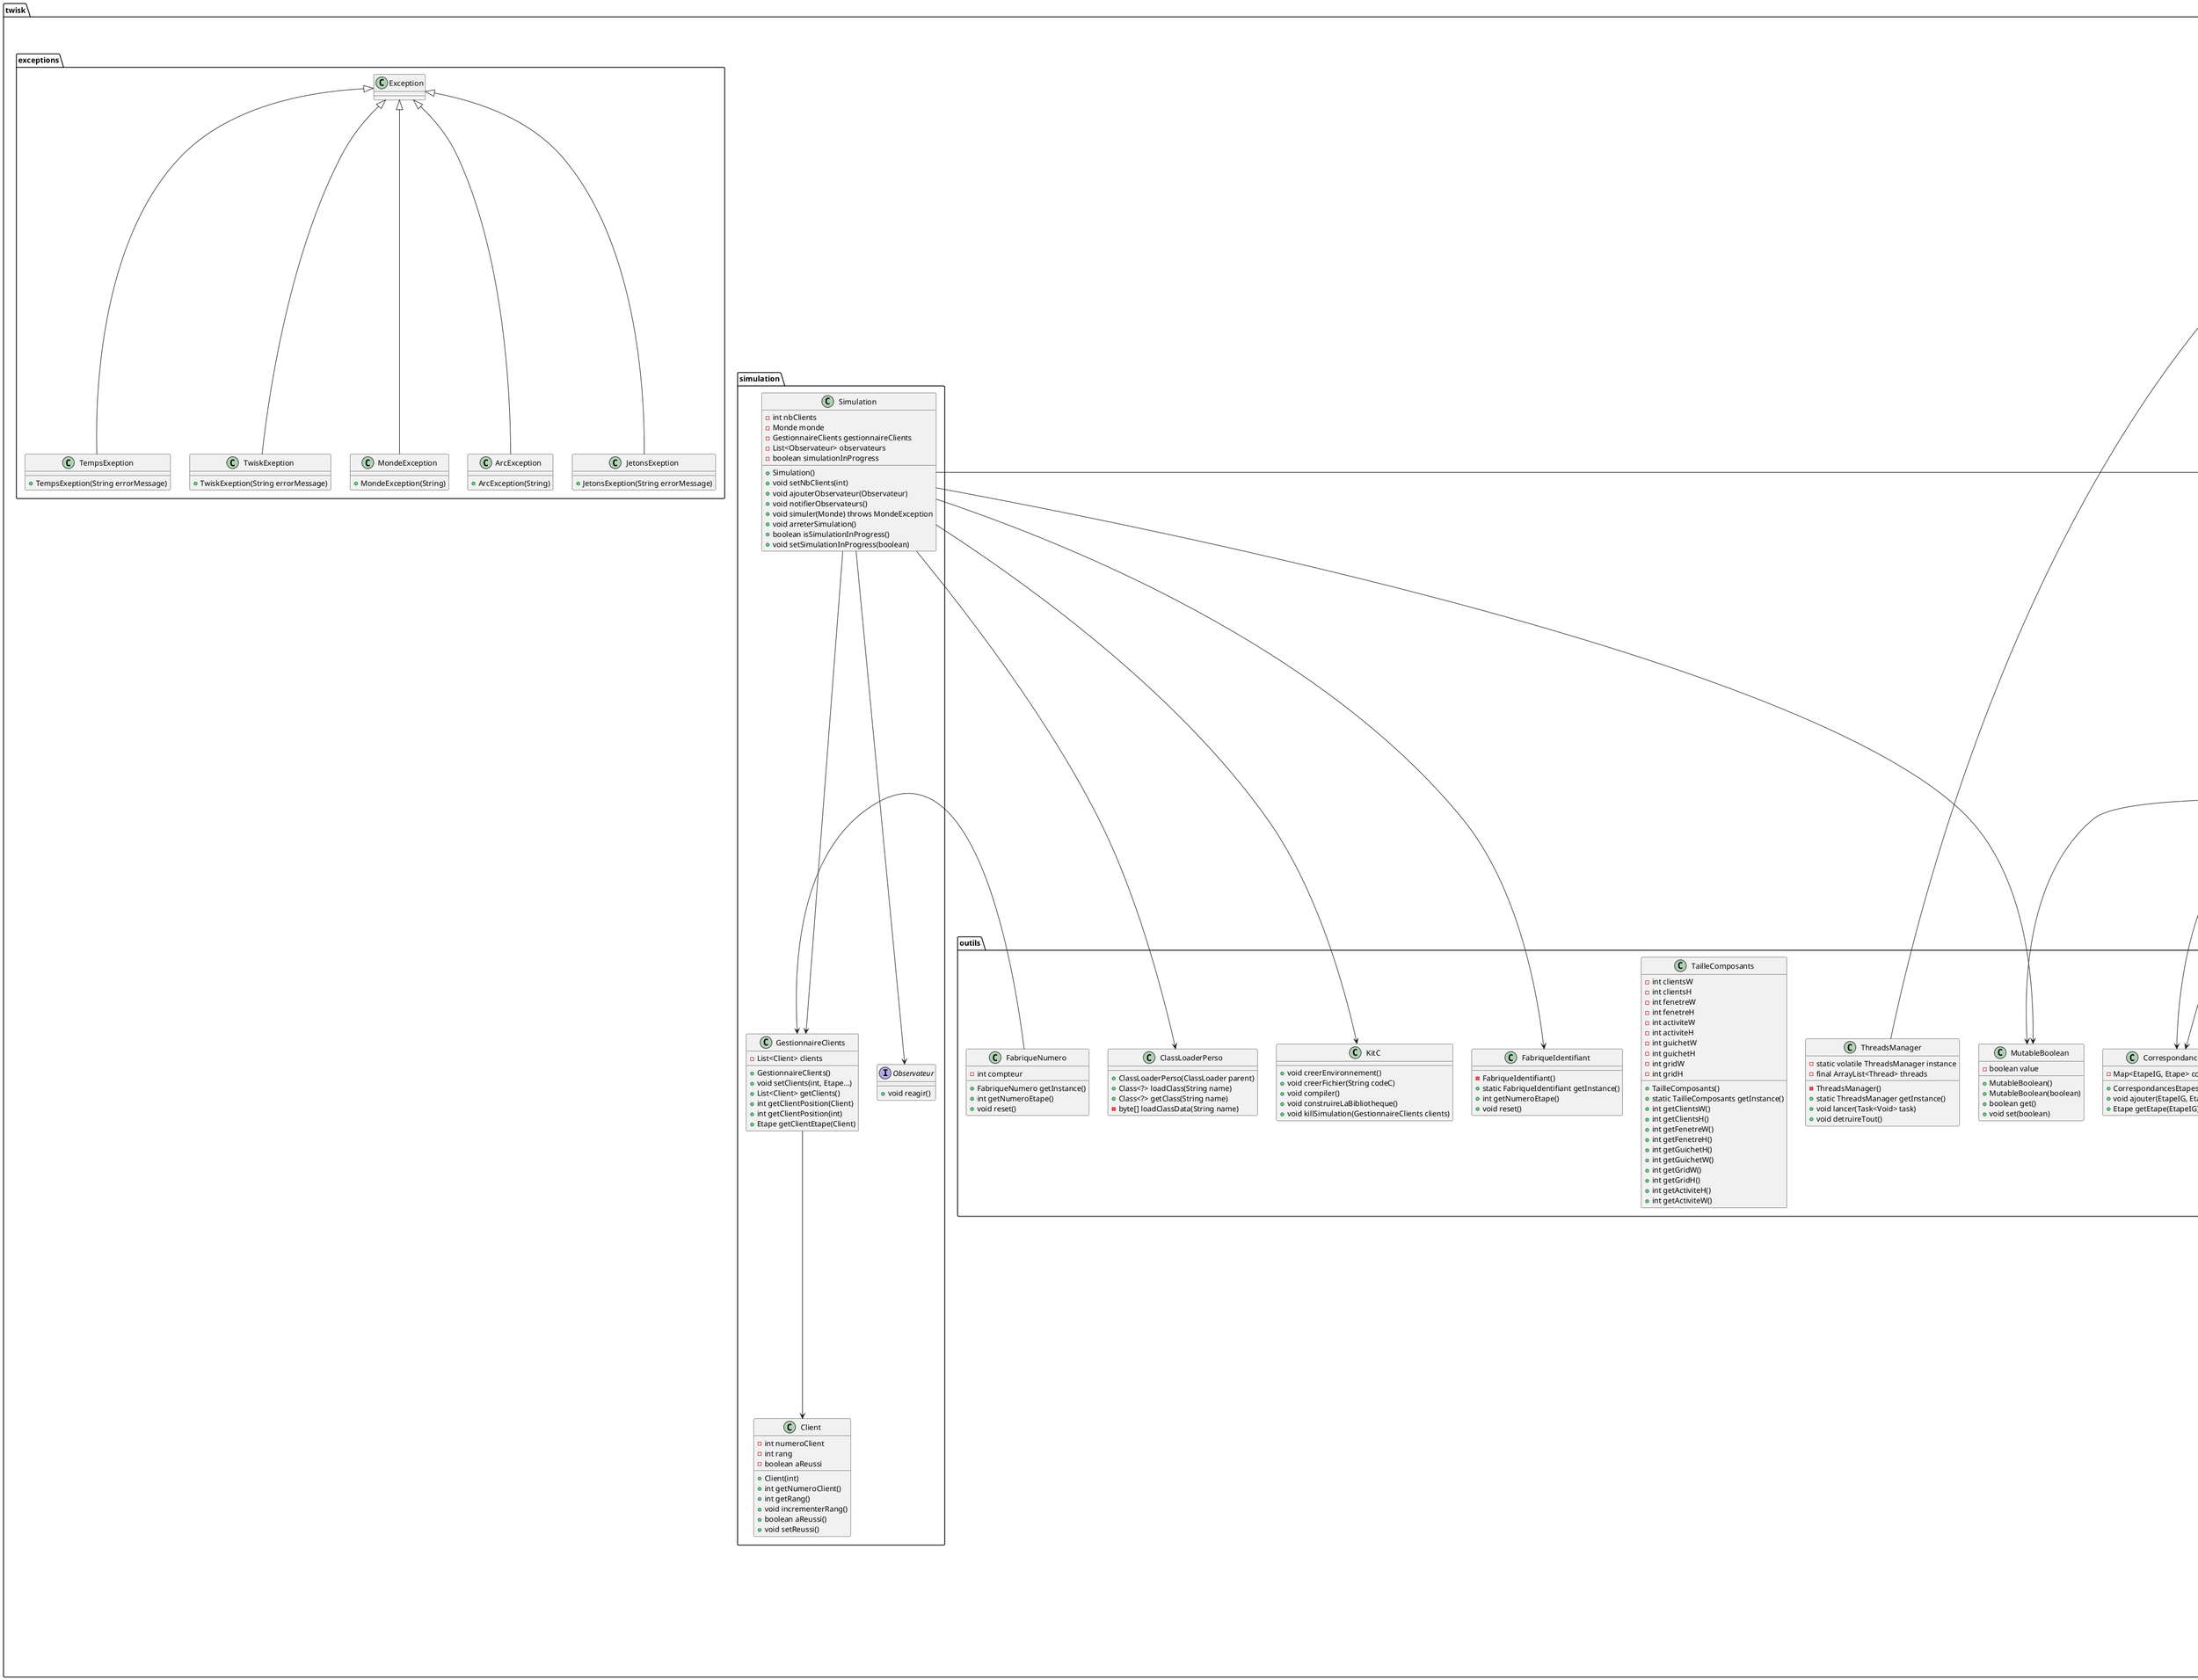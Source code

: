 @startuml

package twisk.mondeIG {
    class ArcIG {
        - PointDeControleIG p1
        - PointDeControleIG p2
        - MondeIG monde
        + ArcIG(MondeIG, String, String)
        + PointDeControleIG getP1()
        + PointDeControleIG getP2()
        + String getP1ID()
        + String getP2ID()
        + String toString()
        + boolean equals(Object obj)
    }

    class EtapeIG {
        - int x
        - int y
        - int id
        - int largeur
        - int hauteur
        - String nom
        - boolean isEtree
        - boolean isSortie
        - boolean restrainte
        - List<EtapeIG> successeurs
        - List<EtapeIG> predecesseurs
        - ArrayList<PointDeControleIG> points
        + EtapeIG(String)
        + int getId()
        + void move(int x, int y)
        + String getNom()
        + void setNom(String nom)
        + void setX(int x)
        + void setY(int y)
        + void setEntree(boolean bool)
        + void setSortie(boolean bool)
        + void setLargeur(int l)
        + void setHauteur(int h)
        + void changeHauteur(int hauteurDiff)
        + void resetHauteur()
        + void resetPoints()
        + void getX(int x)
        + void getY(int y)
        + boolean estUneEntree()
        + boolean estUneSortie()
        + abstract boolean estUneActivite()
        + abstract boolean estUnGuichet()
        + int getId()
        + int getLargeur()
        + int getHauteur()
        + PointDeControleIG getPoint(String id)
        + PointDeControleIG getPointByPos(char pos)
        + boolean isRestrainte()
        + void setEntree(boolean)
        + void setSortie(boolean)
        + void setRestrainte(boolean)
        + void ajouterSuccesseur(EtapeIG)
        + void supprimerSuccesseur(EtapeIG)
        + void ajouterPredecesseur(EtapeIG etape)
        + void supprimerPredecesseur(EtapeIG etape)
        + Iterator<PointDeControleIG> iterator()
        + List<EtapeIG> getSuccesseurs()
        + List<EtapeIG> getPredecesseurs()
        + String toString()
    }

    class ActiviteIG extends EtapeIG {
        - int temps
        - int ecartTemps
        + ActiviteIG(String, int, int)
        + int getTemps()
        + int getEcartTemps()
        + void setTemps(int temps)
        + void setEcartTemps(int ecart)
        + boolean isRestrainte()
        + void setRestrainte(boolean restrainte)
        + boolean estUnGuichet()
        + boolean estUneActivite()
        + String toString()
    }

    class GuichetIG extends EtapeIG {
        - int nbJetons
        + GuichetIG(String, int nbJetons)
        + int getNbJetons()
        + void setNbJetons(int nb)
        + boolean estUnGuichet()
        + boolean estUneActivite()
        + boolean estUneSortie()
        + String toString()
    }

    class MondeIG {
        - Map<Integer, EtapeIG> etapes
        - ArrayList<ArcIG> arcs
        - ArrayList<EtapeIG> etapesSelectionnes
        - ArrayList<ArcIG> arcsSelectionnes
        - PointDeControleIG pointMemorise
        - boolean isEnAttente
        - ArrayList<EtapeIG[]> liaisons
        - GestionnaireClients gestionnaireClients
        - MutableBoolean simulationInProgress
        - int nbClients
        + MondeIG()
        + void ajouter(ActiviteIG)
        + void ajouter(GuichetIG)
        + void delete(EtapeIG...)
        + void marquerCommeEntree()
        + void marquerCommeSortie()
        + ArrayList<EtapeIG> getEtapes()
        + ArrayList<EtapeIG> getEntrees()
        + ArrayList<EtapeIG> getSorties()
        + ArrayList<GuichetIG> getGuichets()
        + ArrayList<ActiviteIG> getActivites()
        + void ajouter(String, String) throws ArcException
        + void delete(ArcIG...)
        + void checkArcs(EtapeIG)
        + void refreshArcs()
        + void clickEtape(EtapeIG)
        + void selectionnerEtape(EtapeIG)
        + void deselectionnerEtape(EtapeIG)
        + void clickArc(ArcIG)
        + boolean contains(ArcIG)
        + void selectionnerArc(ArcIG)
        + void deselectionnerArc(ArcIG)
        + void deselectionner()
        + ArrayList<EtapeIG> getEtapesSelectionnes()
        + boolean isGuichetSelectionne()
        + boolean isActiviteSelectionne()
        + ArrayList<ArcIG> getArcsSelectionnes()
        + PointDeControleIG getPointMemorise()
        + void setPointMemorise(PointDeControleIG)
        + boolean isEnAttente()
        + void setEnAttente(boolean)
        + PointDeControleIG getPoint(String)
        + EtapeIG getEtape(int)
        + Iterator<Map.Entry<Integer, EtapeIG>> iterator()
        + Iterator<ArcIG> arcs()
        + void simuler()
        + Set<Map.Entry<Integer, EtapeIG>> entrySet()
        + void updateLiaison()
        + GestionnaireClients getGestionnaireClients()
        + void setGestionnaireClients(GestionnaireClients)
        + boolean isSimulationStopped()
        + void setSimulationInProgress(MutableBoolean)
        + Iterator<EtapeIG[]> iteratorliaison()
        + String toString()
        + void setCorrespondance(CorrespondancesEtapes)
        + boolean estAccessibleDepuis(EtapeIG, EtapeIG)
        + boolean dfs(EtapeIG, EtapeIG, Set<EtapeIG>)
        + void setNbClients(int) throws MondeException
        + int getNbClients()
    }

    class PointDeControleIG {
        - EtapeIG etape
        - String id
        - int x
        - int y
        - boolean isSortie
        - char pos
        + PointDeControleIG(EtapeIG, String)
        + EtapeIG getEtape()
        + String getId()
        + void follow()
        + int getY()
        + int getX()
        + boolean isSortie()
        + void setSortie(boolean sortie)
        + char getPos()
        + String toString()
        + boolean equals(Object obj)
    }

    class SujetObserve {
        - CopyOnWriteArrayList<Observateur> observateurs
        + SujetObserve()
        + void notifierObservateurs()
        + void ajouterObservateur(Observateur obs)
    }

    class SimulationIG {
        - MondeIG monde
        - Monde creerMonde()
        + SimulationIG(MondeIG)
        + void simuler() throws MondeException, ClassNotFoundException, NoSuchMethodException, InvocationTargetException, InstantiationException, IllegalAccessException
        + void reagir()
    }

    MondeIG --> ArcIG
    MondeIG --> EtapeIG
    MondeIG --> twisk.outils.GestionnaireClients
    MondeIG --> twisk.outils.MutableBoolean
    MondeIG --> PointDeControleIG
    MondeIG --> twisk.outils.CorrespondancesEtapes
    MondeIG --> SujetObserve
    SimulationIG --> MondeIG
    ArcIG --> PointDeControleIG
}

package twisk.monde {
    class Etape {
        - String nom
        - boolean estUneEntree
        - boolean estUneSortie
        - boolean estRestrainte
        - List<Etape> successeurs
        + Etape(String)
        + String getNom()
        + void setNom(String)
        + boolean estUneEntree()
        + boolean estUneSortie()
        + boolean estRestrainte()
        + void setEntree(boolean)
        + void setSortie(boolean)
        + void setRestrainte(boolean)
        + void ajouterSuccesseur(Etape)
        + List<Etape> getSuccesseurs()
    }

    class Activite extends Etape {
        - int temps
        - int ecartTemps
        + Activite(String, int, int)
        + int getTemps()
        + int getEcartTemps()
    }

    class ActiviteRestreinte extends Activite {
        + ActiviteRestreinte(String, int, int)
    }

    class Guichet extends Etape {
        - int nbJetons
        + Guichet(String, int)
        + int getNbJetons()
    }

    class Monde {
        - List<Etape> etapes
        - List<Etape> entrees
        - List<Etape> sorties
        + Monde()
        + void ajouter(Etape...)
        + void aCommeEntree(Etape)
        + void aCommeSortie(Etape)
        + List<Etape> getEtapes()
        + List<Etape> getEntrees()
        + List<Etape> getSorties()
    }

    class SasEntree extends Activite{
        + SasEntree()
        + boolean estUneEntree()
    }

    class SasSortie extends Activite{
            + SasSortie()
            + boolean estUneSortie()
        }

    Monde --> Etape
    Monde --> CorrespondancesEtapes
}

package twisk.outils {
    class ThreadsManager {
        - static volatile ThreadsManager instance
        - final ArrayList<Thread> threads
        - ThreadsManager()
        + static ThreadsManager getInstance()
        + void lancer(Task<Void> task)
        + void detruireTout()
    }

    class TailleComposants {
        - int clientsW
        - int clientsH
        - int fenetreW
        - int fenetreH
        - int activiteW
        - int activiteH
        - int guichetW
        - int guichetH
        - int gridW
        - int gridH
        + TailleComposants()
        + static TailleComposants getInstance()
        + int getClientsW()
        + int getClientsH()
        + int getFenetreW()
        + int getFenetreH()
        + int getGuichetH()
        + int getGuichetW()
        + int getGridW()
        + int getGridH()
        + int getActiviteH()
        + int getActiviteW()
    }

    class ClassLoaderPerso {
          + ClassLoaderPerso(ClassLoader parent)
          + Class<?> loadClass(String name)
          + Class<?> getClass(String name)
          - byte[] loadClassData(String name)
    }

    class FabriqueIdentifiant {
        - FabriqueIdentifiant()
        + static FabriqueIdentifiant getInstance()
        + int getNumeroEtape()
        + void reset()
    }

    class CorrespondancesEtapes {
            - Map<EtapeIG, Etape> correspondance
            + CorrespondancesEtapes()
            + void ajouter(EtapeIG, Etape)
            + Etape getEtape(EtapeIG)
    }

    class KitC {
        + void creerEnvironnement()
        + void creerFichier(String codeC)
        + void compiler()
        + void construireLaBibliotheque()
        + void killSimulation(GestionnaireClients clients)
    }

    class FabriqueNumero {
        - int compteur
        + FabriqueNumero getInstance()
        + int getNumeroEtape()
        + void reset()
    }

    class MutableBoolean {
        - boolean value
        + MutableBoolean()
        + MutableBoolean(boolean)
        + boolean get()
        + void set(boolean)
    }

    FabriqueNumero --> twisk.simulation.GestionnaireClients
    ThreadsManager --> twisk.mondeIG.SimulationIg
}

package twisk.simulation {
    class Client {
        - int numeroClient
        - int rang
        - boolean aReussi
        + Client(int)
        + int getNumeroClient()
        + int getRang()
        + void incrementerRang()
        + boolean aReussi()
        + void setReussi()
    }

    class GestionnaireClients {
            - List<Client> clients
            + GestionnaireClients()
            + void setClients(int, Etape...)
            + List<Client> getClients()
            + int getClientPosition(Client)
            + int getClientPosition(int)
            + Etape getClientEtape(Client)
        }

    class Simulation {
        - int nbClients
        - Monde monde
        - GestionnaireClients gestionnaireClients
        - List<Observateur> observateurs
        - boolean simulationInProgress
        + Simulation()
        + void setNbClients(int)
        + void ajouterObservateur(Observateur)
        + void notifierObservateurs()
        + void simuler(Monde) throws MondeException
        + void arreterSimulation()
        + boolean isSimulationInProgress()
        + void setSimulationInProgress(boolean)
    }

    interface Observateur {
        + void reagir()
    }

    Simulation --> Monde
    Simulation --> GestionnaireClients
    Simulation --> Observateur
    Simulation --> MutableBoolean
    Simulation --> KitC
    Simulation --> FabriqueIdentifiant
    Simulation --> ClassLoaderPerso
    GestionnaireClients --> Client
}

package twisk.exceptions {
    class MondeException extends Exception {
        + MondeException(String)
    }

    class ArcException extends Exception {
        + ArcException(String)
    }

    class JetonsExeption extends Exception {
        + JetonsExeption(String errorMessage)
    }

    class TempsExeption extends Exception {
        + TempsExeption(String errorMessage)
    }

    class TwiskExeption extends Exception {
        + TwiskExeption(String errorMessage)
    }
}

@enduml
